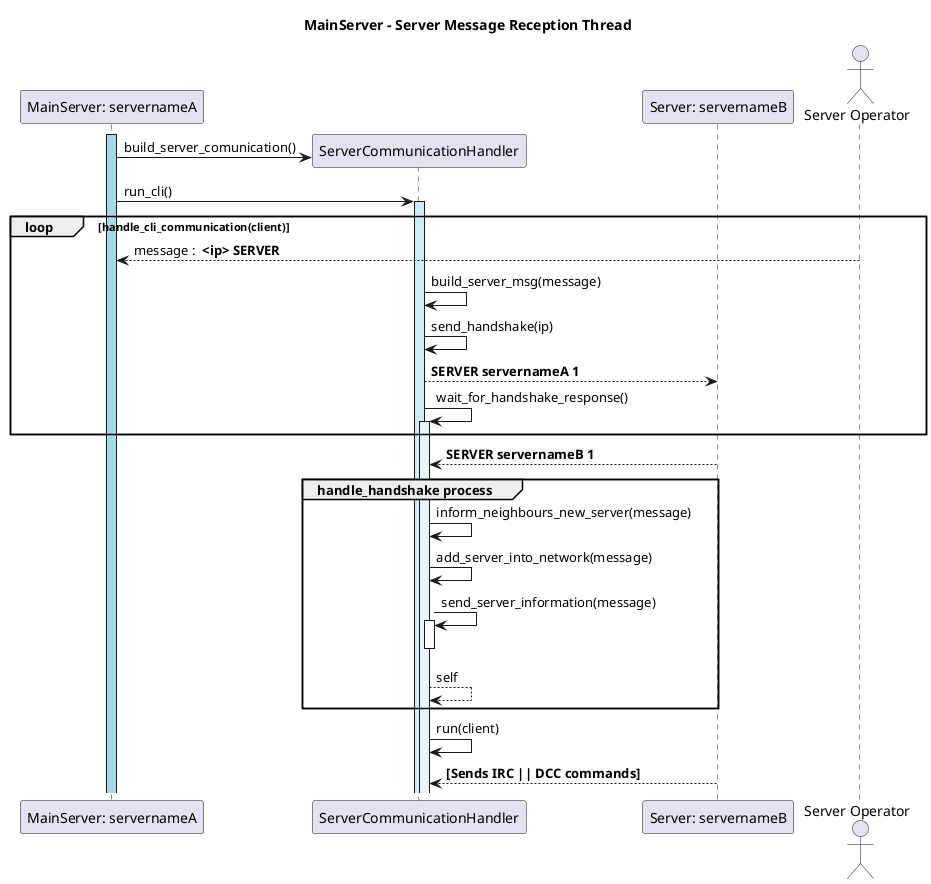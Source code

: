 @startuml
title MainServer - Server Message Reception Thread
participant "MainServer: servernameA" as MS
participant ServerCommunicationHandler as SCH
participant "Server: servernameB" as MS2
actor "Server Operator" as client 


activate MS #A4DCEB
MS -> SCH **: build_server_comunication() 
MS -> SCH ++ #CEECF5: run_cli() 
loop handle_cli_communication(client)
	client --> MS : message :  <b><ip> SERVER</b>
	SCH -> SCH : build_server_msg(message)
	SCH -> SCH: send_handshake(ip)
	SCH --> MS2: <b>SERVER servernameA 1</b>
	SCH -> SCH ++ #e6f5fa: wait_for_handshake_response() 
end
	SCH <-- MS2: <b>SERVER servernameB 1</b>
	group handle_handshake process 
		SCH -> SCH : inform_neighbours_new_server(message)
		SCH -> SCH : add_server_into_network(message)
		SCH -> SCH ++--: send_server_information(message)
		SCH --> SCH : self
	end
	SCH -> SCH #e6f5fa: run(client)
	MS2 --> SCH: <b>[Sends IRC || DCC commands]</b>


@enduml

